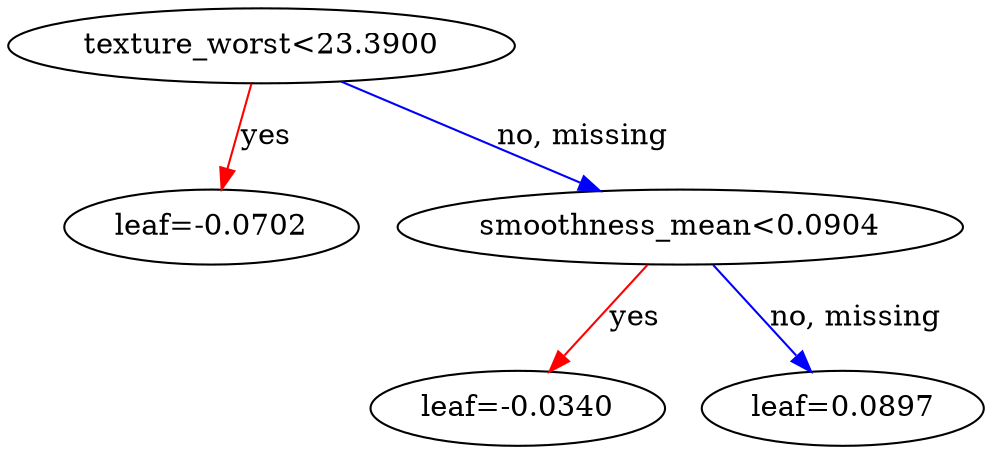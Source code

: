 digraph {
    graph [ rankdir=TB ]
    graph [ rankdir="UD" ]

    0 [ label="texture_worst<23.3900" ]
    0 -> 1 [label="yes" color="#FF0000"]
    0 -> 2 [label="no, missing" color="#0000FF"]

    1 [ label="leaf=-0.0702" ]

    2 [ label="smoothness_mean<0.0904" ]
    2 -> 3 [label="yes" color="#FF0000"]
    2 -> 4 [label="no, missing" color="#0000FF"]

    3 [ label="leaf=-0.0340" ]

    4 [ label="leaf=0.0897" ]
}
